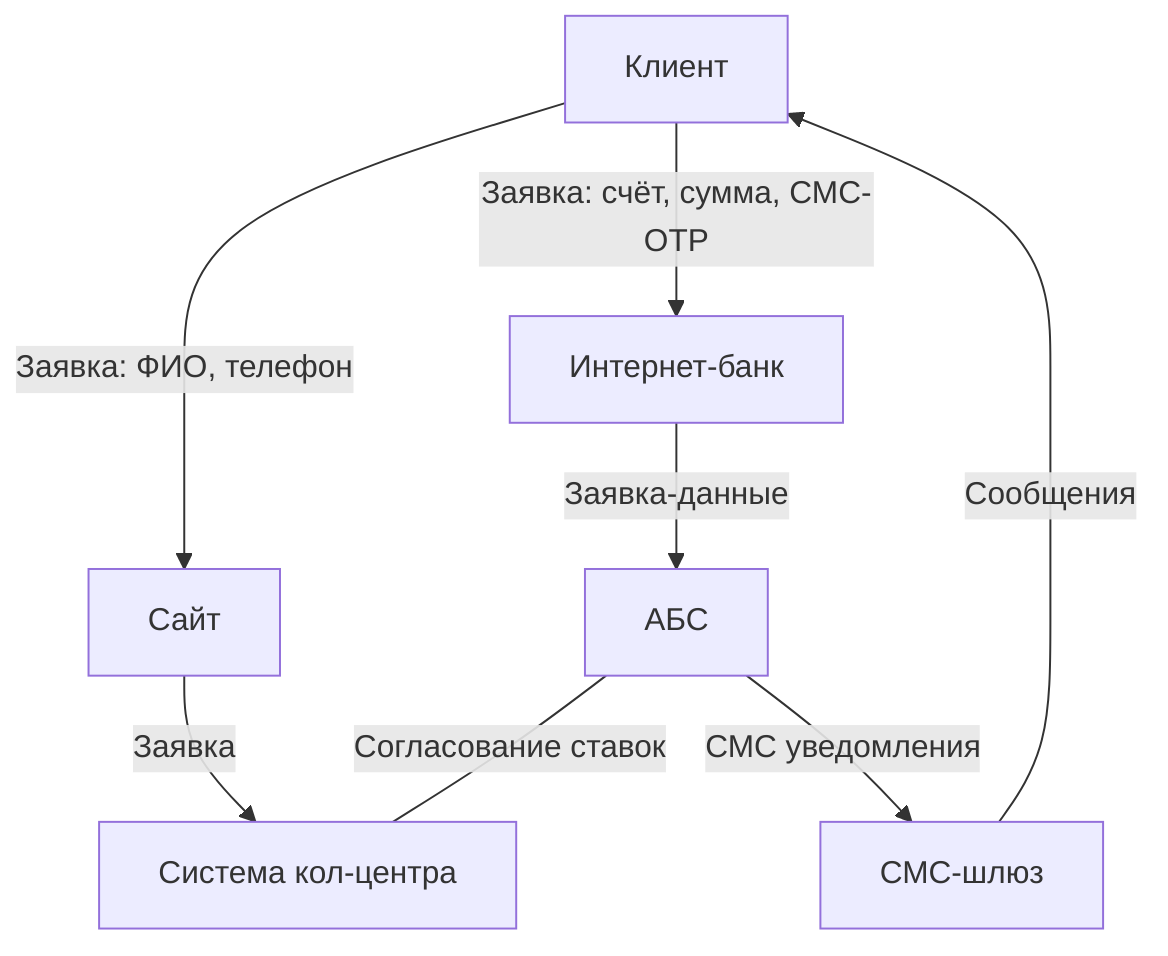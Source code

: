 graph TD
  %% C4 Context (упрощённо)
  Client[Клиент]
  Website[Сайт]
  IB[Интернет-банк]
  CC[Система кол-центра]
  ABS[АБС]
  SMS[СМС-шлюз]

  Client -->|Заявка: ФИО, телефон| Website
  Client -->|Заявка: счёт, сумма, СМС-OTP| IB
  Website -->|Заявка| CC
  IB -->|Заявка-данные| ABS
  ABS -->|СМС уведомления| SMS
  SMS -->|Сообщения| Client

  ABS ---|Согласование ставок| CC